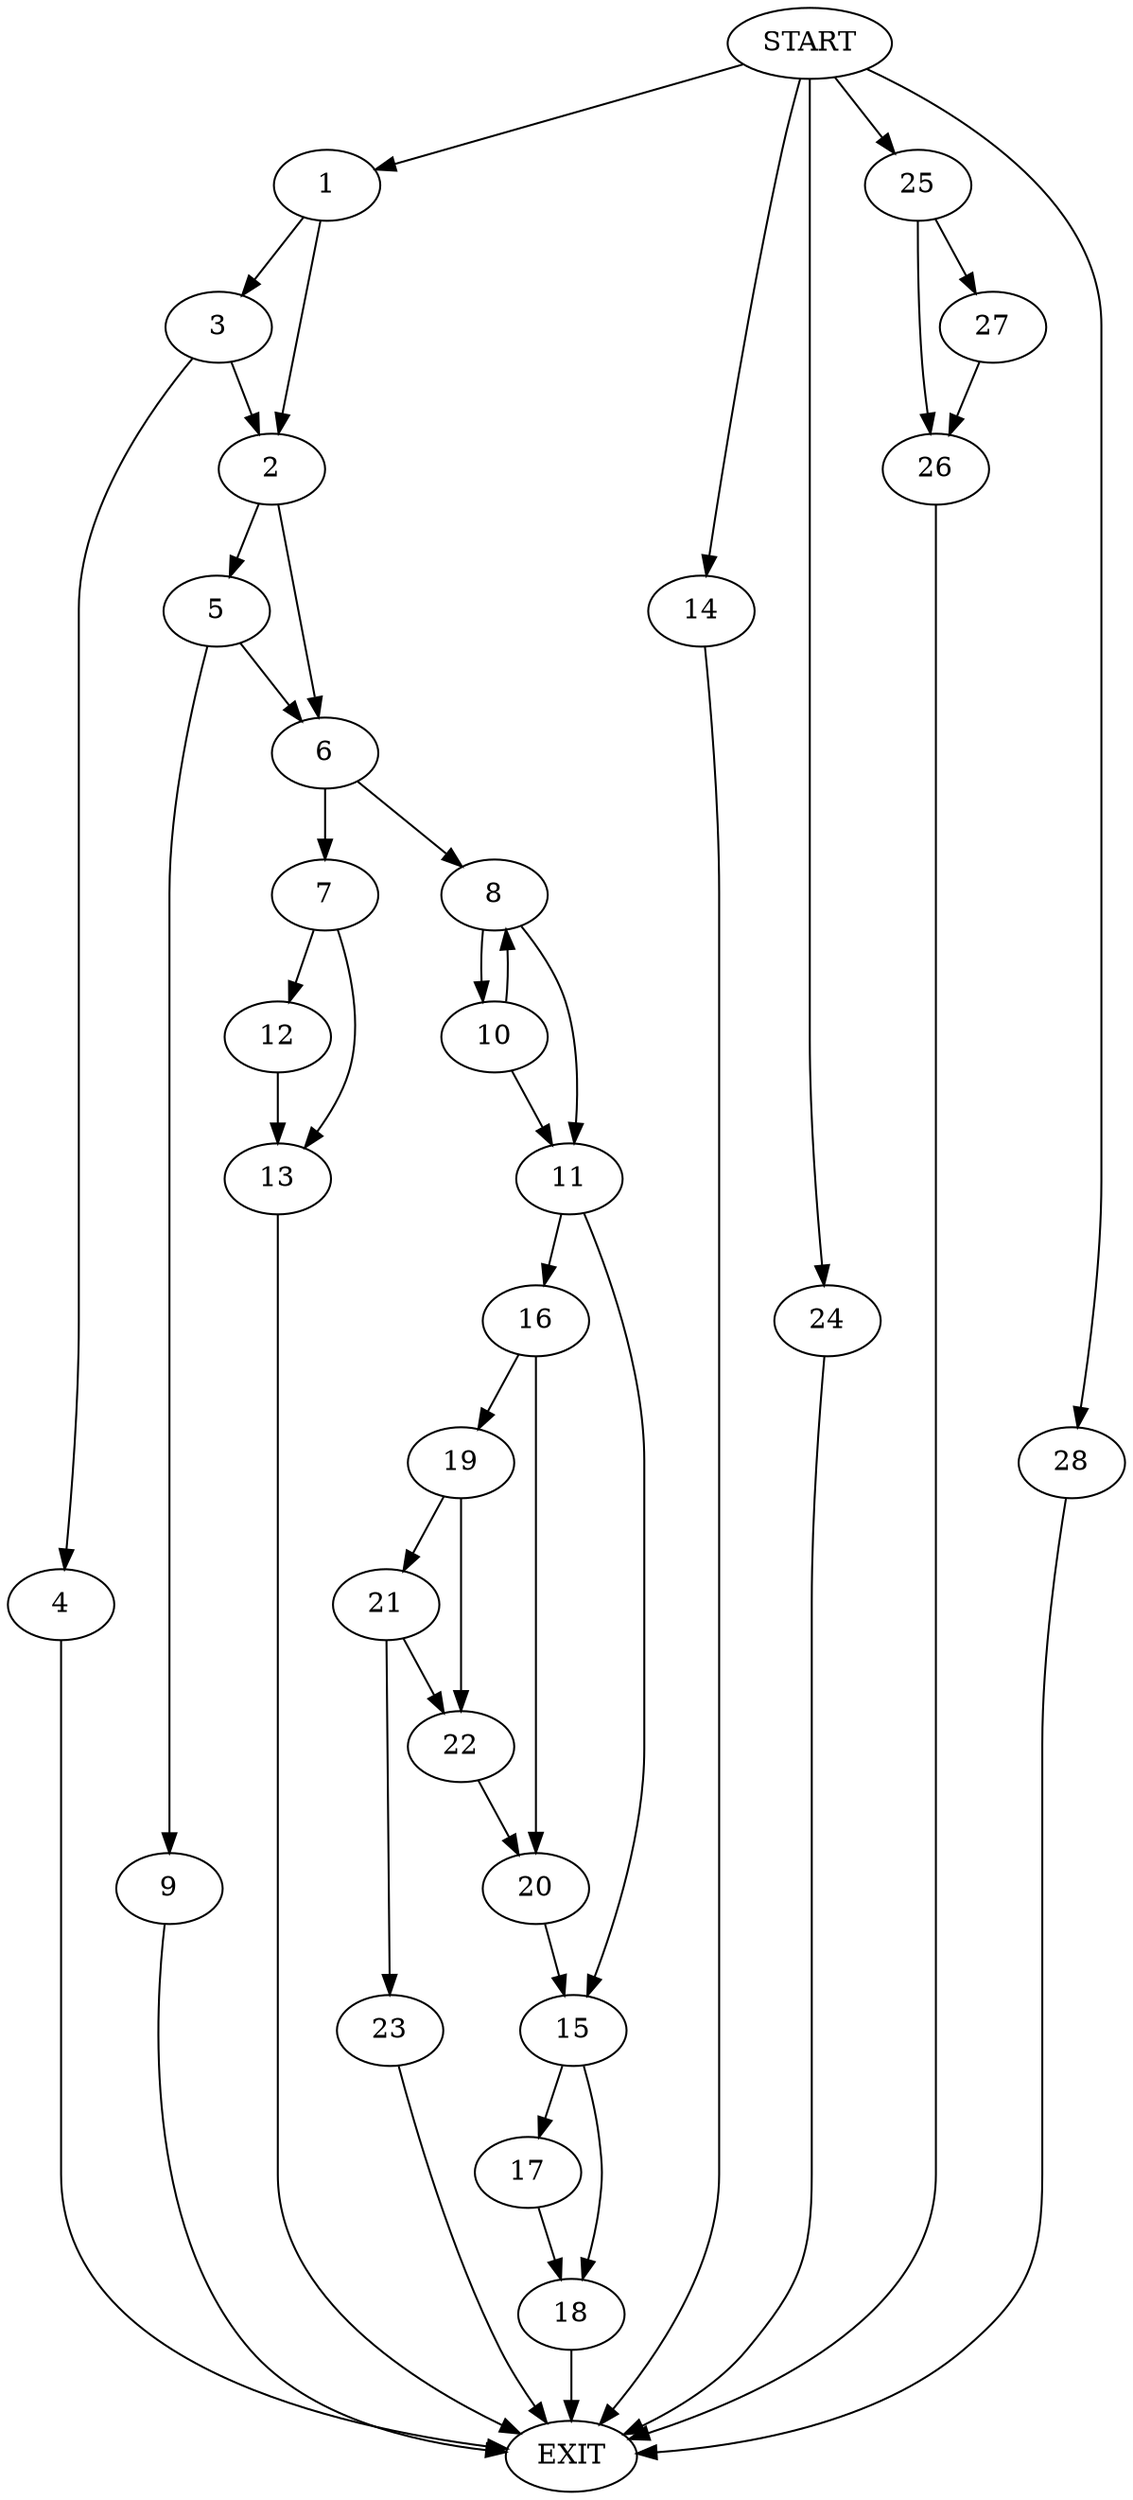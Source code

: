 digraph {
0 [label="START"]
29 [label="EXIT"]
0 -> 1
1 -> 2
1 -> 3
3 -> 4
3 -> 2
2 -> 5
2 -> 6
4 -> 29
6 -> 7
6 -> 8
5 -> 6
5 -> 9
9 -> 29
8 -> 10
8 -> 11
7 -> 12
7 -> 13
12 -> 13
13 -> 29
0 -> 14
14 -> 29
10 -> 8
10 -> 11
11 -> 15
11 -> 16
15 -> 17
15 -> 18
16 -> 19
16 -> 20
19 -> 21
19 -> 22
20 -> 15
21 -> 22
21 -> 23
22 -> 20
23 -> 29
18 -> 29
17 -> 18
0 -> 24
24 -> 29
0 -> 25
25 -> 26
25 -> 27
27 -> 26
26 -> 29
0 -> 28
28 -> 29
}
